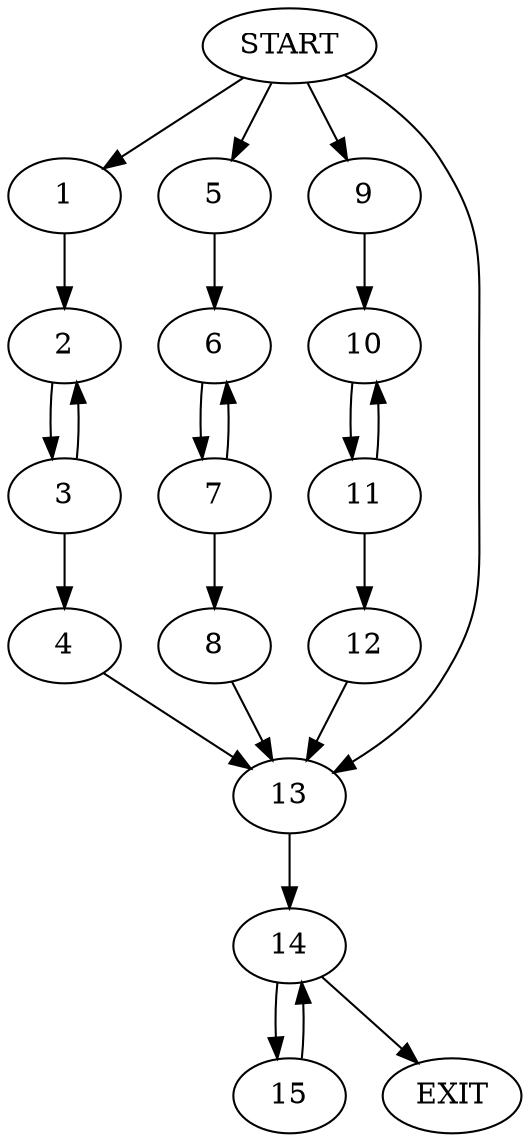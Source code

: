 digraph { 
0 [label="START"];
1;
2;
3;
4;
5;
6;
7;
8;
9;
10;
11;
12;
13;
14;
15;
16[label="EXIT"];
0 -> 13;
0 -> 1;
0:s2 -> 5;
0:s3 -> 9;
1 -> 2;
2 -> 3;
3 -> 2;
3 -> 4;
4 -> 13;
5 -> 6;
6 -> 7;
7 -> 6;
7 -> 8;
8 -> 13;
9 -> 10;
10 -> 11;
11 -> 10;
11 -> 12;
12 -> 13;
13 -> 14;
14 -> 15;
14 -> 16;
15 -> 14;
}
